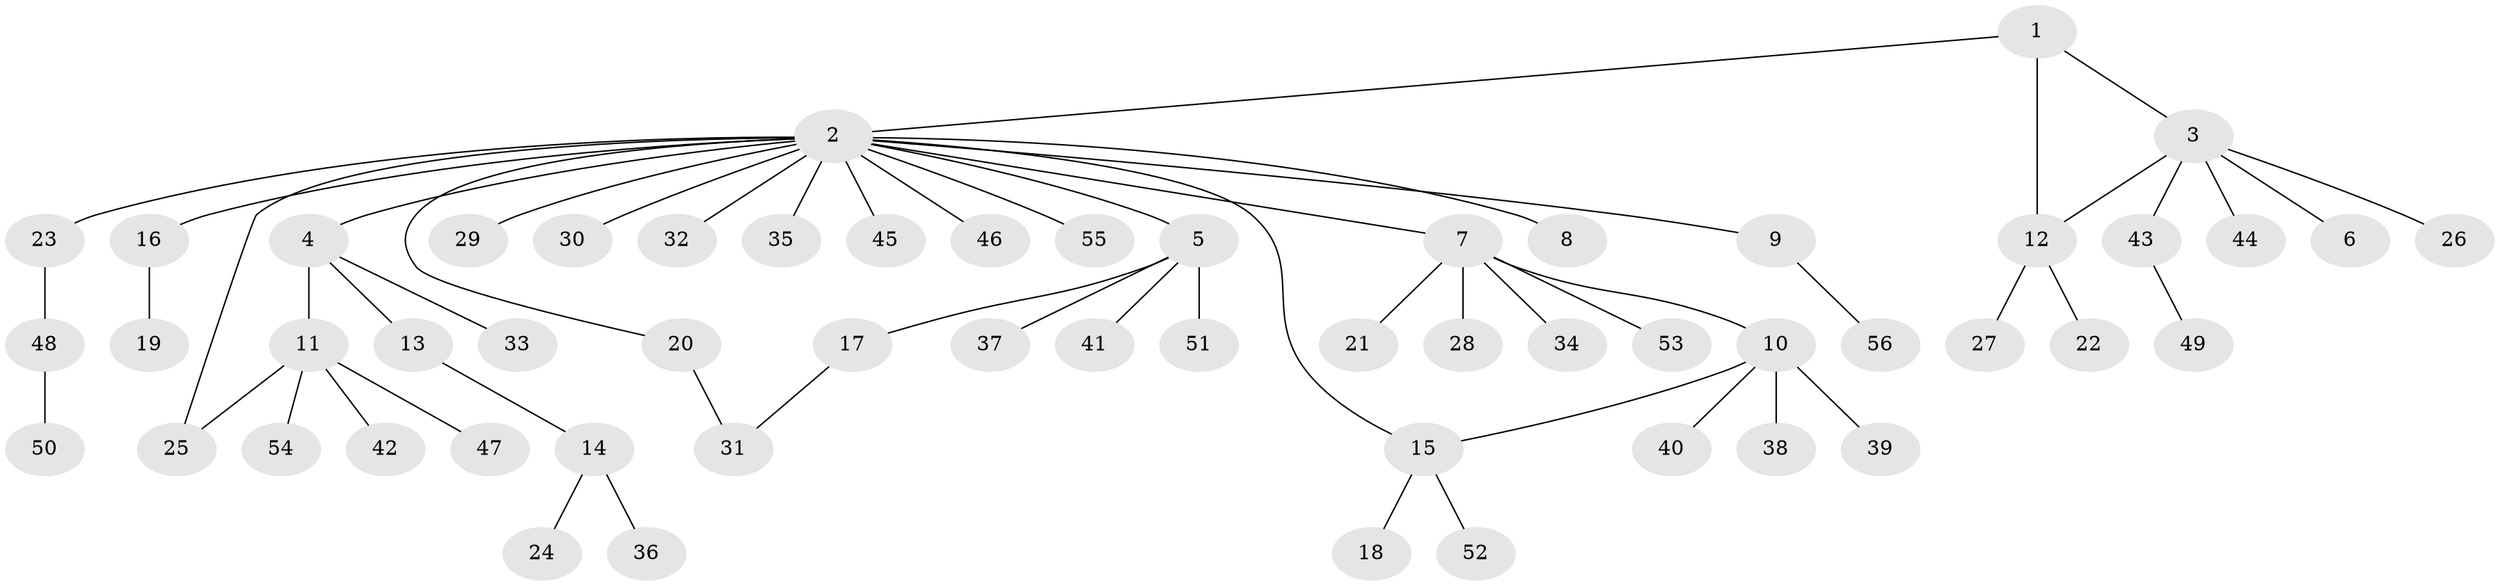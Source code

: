 // Generated by graph-tools (version 1.1) at 2025/11/02/27/25 16:11:14]
// undirected, 56 vertices, 59 edges
graph export_dot {
graph [start="1"]
  node [color=gray90,style=filled];
  1;
  2;
  3;
  4;
  5;
  6;
  7;
  8;
  9;
  10;
  11;
  12;
  13;
  14;
  15;
  16;
  17;
  18;
  19;
  20;
  21;
  22;
  23;
  24;
  25;
  26;
  27;
  28;
  29;
  30;
  31;
  32;
  33;
  34;
  35;
  36;
  37;
  38;
  39;
  40;
  41;
  42;
  43;
  44;
  45;
  46;
  47;
  48;
  49;
  50;
  51;
  52;
  53;
  54;
  55;
  56;
  1 -- 2;
  1 -- 3;
  1 -- 12;
  2 -- 4;
  2 -- 5;
  2 -- 7;
  2 -- 8;
  2 -- 9;
  2 -- 15;
  2 -- 16;
  2 -- 20;
  2 -- 23;
  2 -- 25;
  2 -- 29;
  2 -- 30;
  2 -- 32;
  2 -- 35;
  2 -- 45;
  2 -- 46;
  2 -- 55;
  3 -- 6;
  3 -- 12;
  3 -- 26;
  3 -- 43;
  3 -- 44;
  4 -- 11;
  4 -- 13;
  4 -- 33;
  5 -- 17;
  5 -- 37;
  5 -- 41;
  5 -- 51;
  7 -- 10;
  7 -- 21;
  7 -- 28;
  7 -- 34;
  7 -- 53;
  9 -- 56;
  10 -- 15;
  10 -- 38;
  10 -- 39;
  10 -- 40;
  11 -- 25;
  11 -- 42;
  11 -- 47;
  11 -- 54;
  12 -- 22;
  12 -- 27;
  13 -- 14;
  14 -- 24;
  14 -- 36;
  15 -- 18;
  15 -- 52;
  16 -- 19;
  17 -- 31;
  20 -- 31;
  23 -- 48;
  43 -- 49;
  48 -- 50;
}
